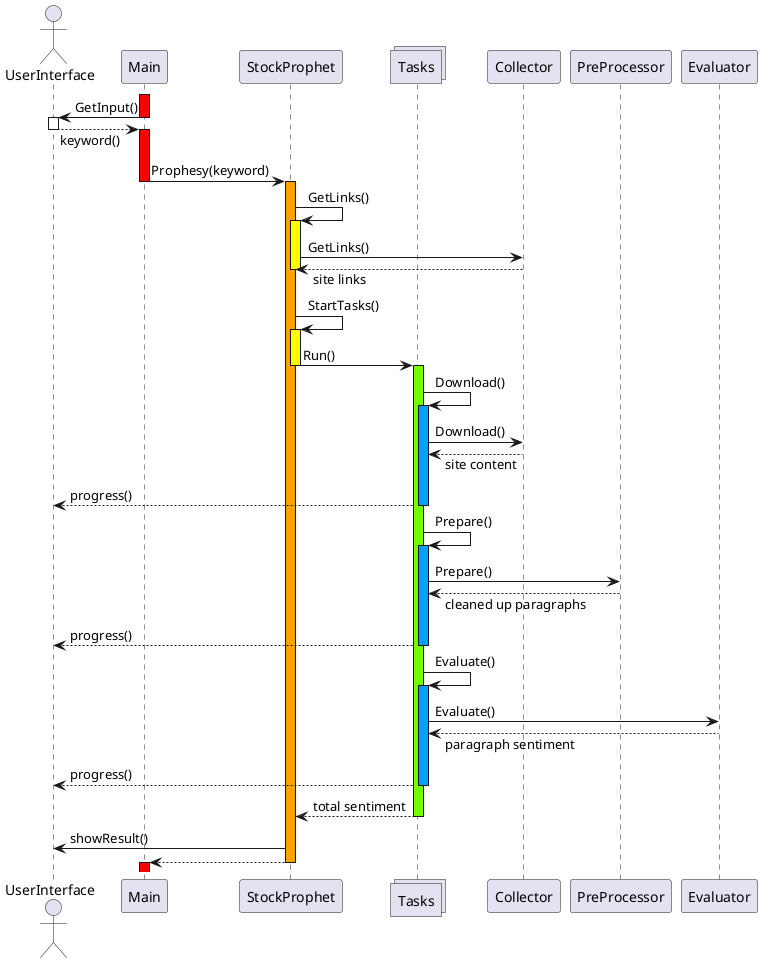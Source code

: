 @startuml StockProphet Main App Sequence Diagram

skinparam ResponseMessageBelowArrow true


' participants '

actor UserInterface
participant Main
participant StockProphet 
collections Tasks

participant Collector
participant PreProcessor
participant Evaluator



' startup sequence '

activate Main #fc0303
Main -> UserInterface : GetInput()
deactivate Main
activate UserInterface
Main <-- UserInterface : keyword()
deactivate UserInterface
activate Main #fc0303
Main -> StockProphet : Prophesy(keyword)
deactivate Main
activate StockProphet #fca103

StockProphet -> StockProphet : GetLinks()
activate StockProphet #fcfc03
StockProphet -> Collector : GetLinks()
StockProphet <-- Collector : site links
deactivate StockProphet

StockProphet -> StockProphet : StartTasks()
activate StockProphet #fcfc03
StockProphet -> Tasks : Run()
deactivate StockProphet
activate Tasks #73fc03



' parallel task sequence '

Tasks -> Tasks : Download()
activate Tasks #03a1fc
Tasks -> Collector : Download()
Tasks <-- Collector : site content
Tasks --> UserInterface : progress()
deactivate Tasks

Tasks -> Tasks : Prepare()
activate Tasks #03a1fc
Tasks -> PreProcessor : Prepare()
Tasks <-- PreProcessor : cleaned up paragraphs
Tasks --> UserInterface : progress()
deactivate Tasks

Tasks -> Tasks : Evaluate()
activate Tasks #03a1fc
Tasks -> Evaluator : Evaluate()
Tasks <-- Evaluator : paragraph sentiment
Tasks --> UserInterface : progress()
deactivate Tasks

Tasks --> StockProphet : total sentiment
deactivate Tasks



' end sequence '

StockProphet -> UserInterface : showResult()

StockProphet --> Main
deactivate StockProphet
activate Main #fc0303

@enduml